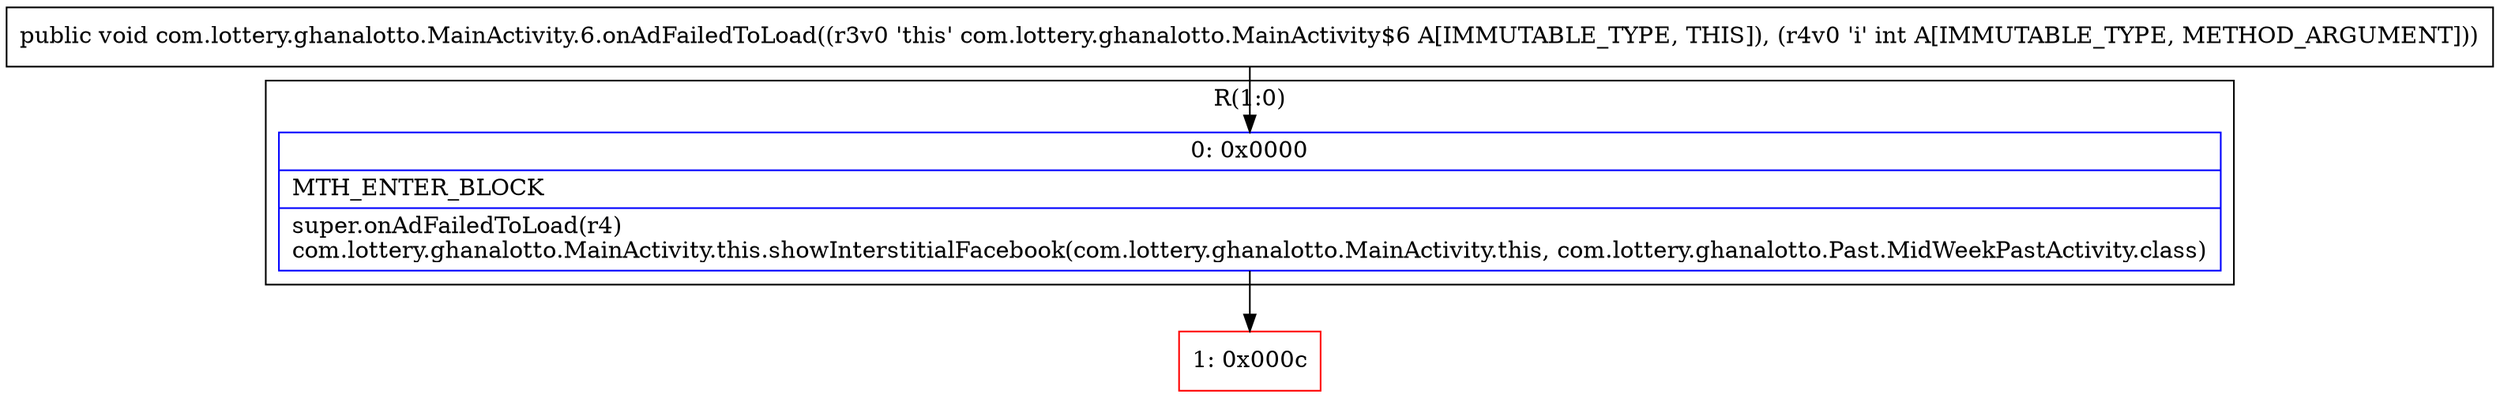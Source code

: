 digraph "CFG forcom.lottery.ghanalotto.MainActivity.6.onAdFailedToLoad(I)V" {
subgraph cluster_Region_887348058 {
label = "R(1:0)";
node [shape=record,color=blue];
Node_0 [shape=record,label="{0\:\ 0x0000|MTH_ENTER_BLOCK\l|super.onAdFailedToLoad(r4)\lcom.lottery.ghanalotto.MainActivity.this.showInterstitialFacebook(com.lottery.ghanalotto.MainActivity.this, com.lottery.ghanalotto.Past.MidWeekPastActivity.class)\l}"];
}
Node_1 [shape=record,color=red,label="{1\:\ 0x000c}"];
MethodNode[shape=record,label="{public void com.lottery.ghanalotto.MainActivity.6.onAdFailedToLoad((r3v0 'this' com.lottery.ghanalotto.MainActivity$6 A[IMMUTABLE_TYPE, THIS]), (r4v0 'i' int A[IMMUTABLE_TYPE, METHOD_ARGUMENT])) }"];
MethodNode -> Node_0;
Node_0 -> Node_1;
}


